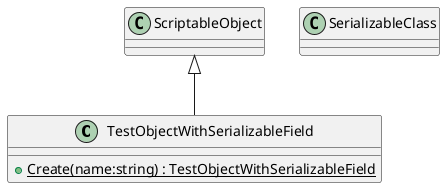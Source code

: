 @startuml
class TestObjectWithSerializableField {
    {static} + Create(name:string) : TestObjectWithSerializableField
}
class SerializableClass {
}
ScriptableObject <|-- TestObjectWithSerializableField
@enduml
